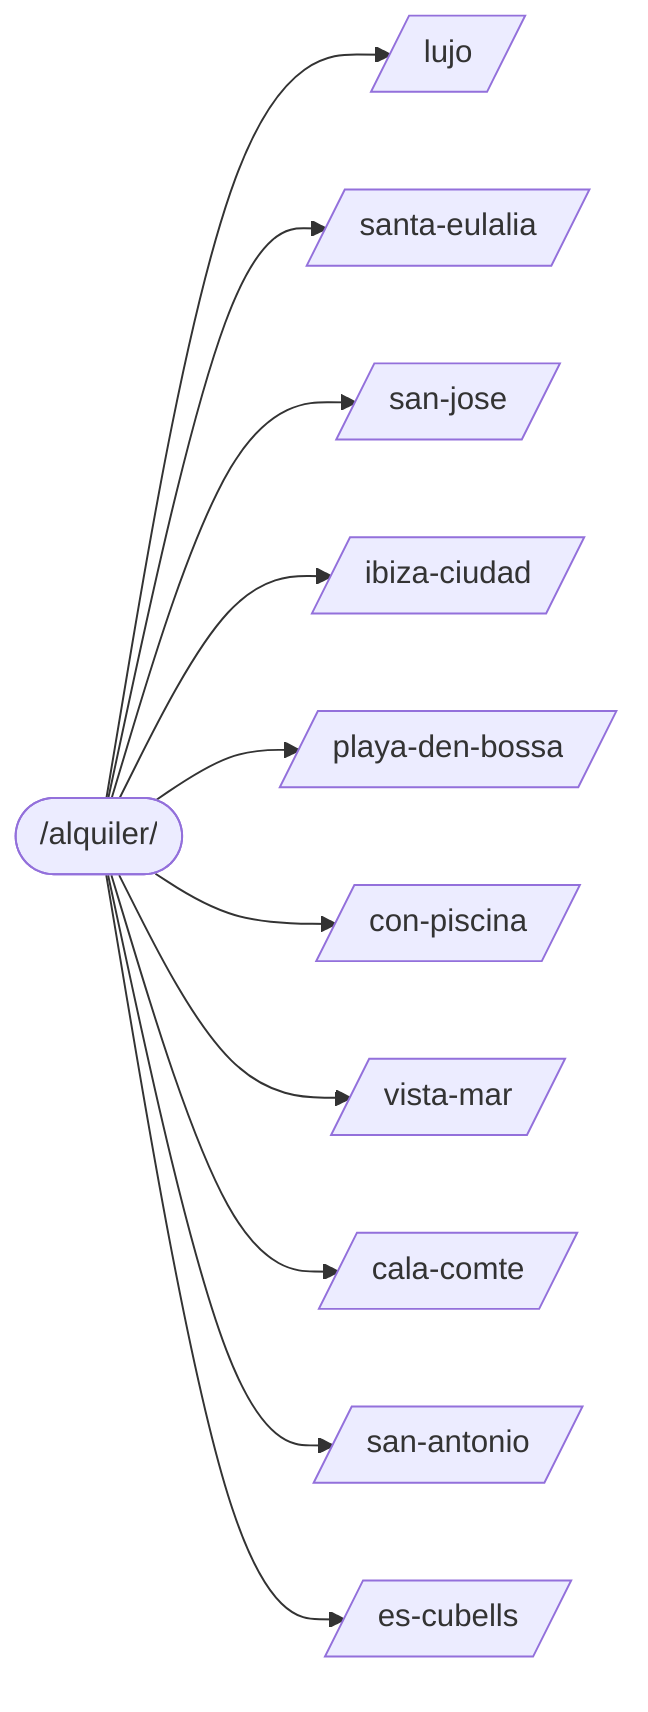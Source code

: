 flowchart LR
    root([/alquiler/])
    root --> lujo[/lujo/]
    root --> seu[/santa-eulalia/]
    root --> sj[/san-jose/]
    root --> ibc[/ibiza-ciudad/]
    root --> pdb[/playa-den-bossa/]
    root --> piscina[/con-piscina/]
    root --> vista[/vista-mar/]
    root --> cco[/cala-comte/]
    root --> sa[/san-antonio/]
    root --> esc[/es-cubells/]